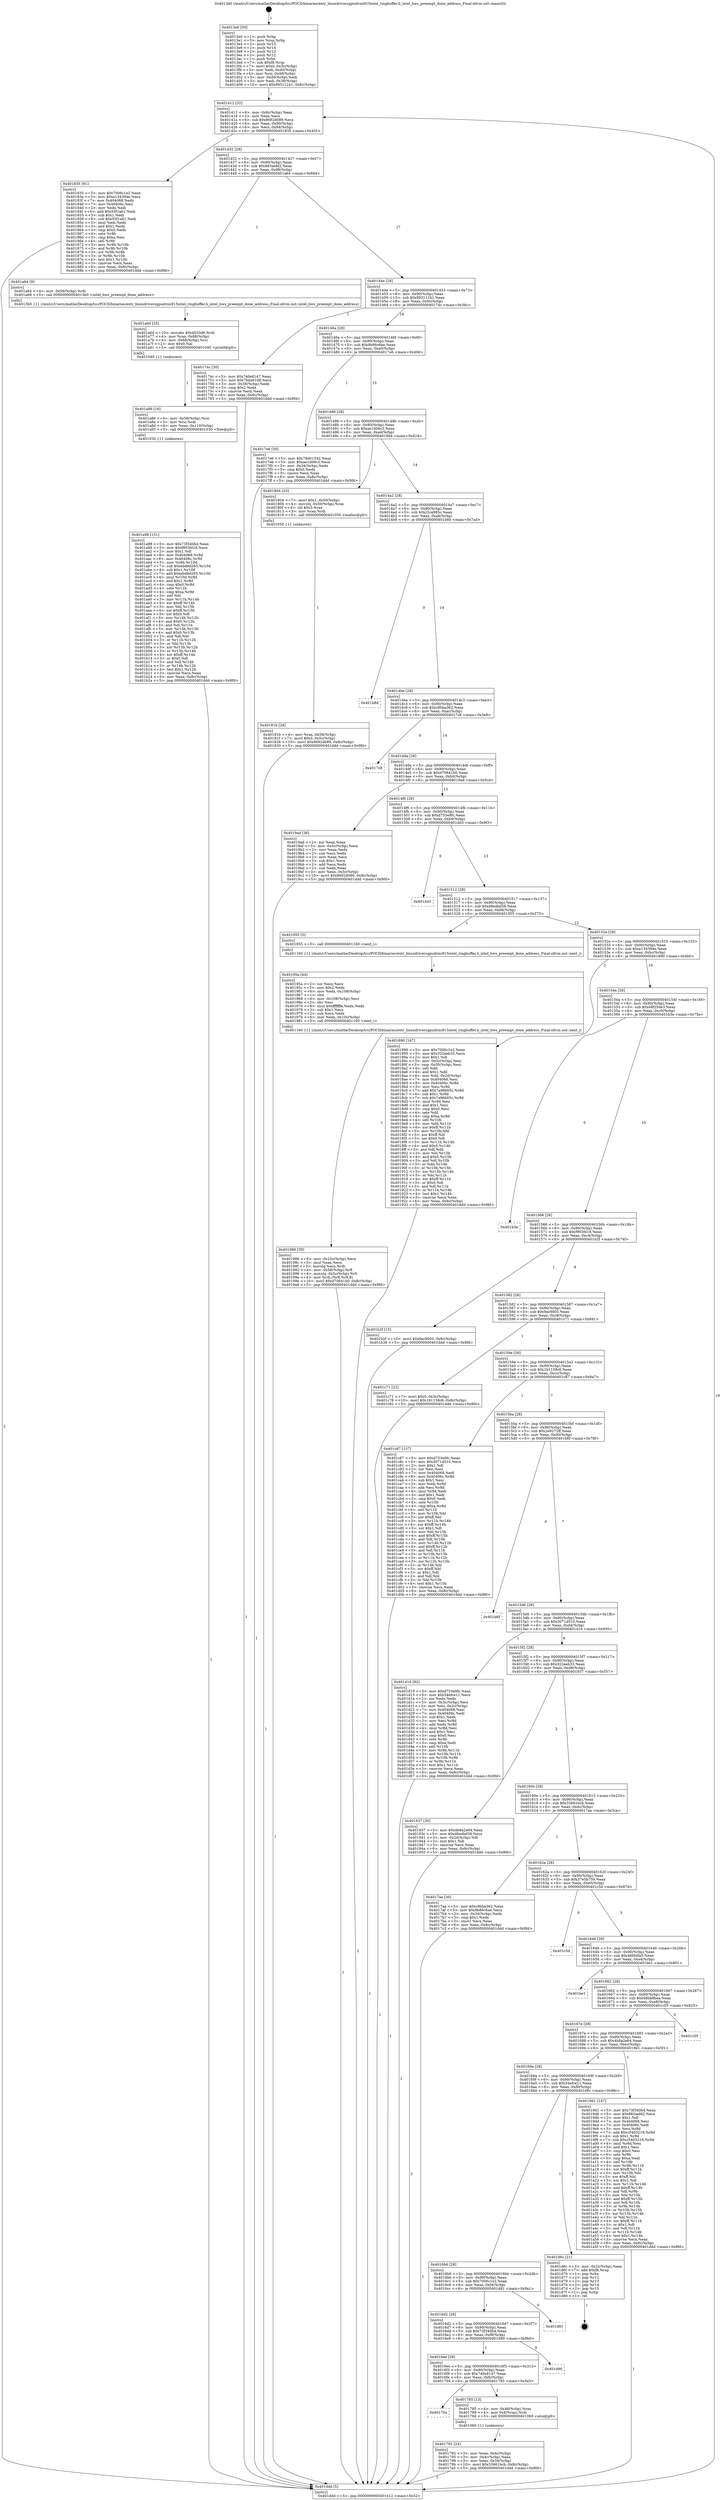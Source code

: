 digraph "0x4013e0" {
  label = "0x4013e0 (/mnt/c/Users/mathe/Desktop/tcc/POCII/binaries/extr_linuxdriversgpudrmi915intel_ringbuffer.h_intel_hws_preempt_done_address_Final-ollvm.out::main(0))"
  labelloc = "t"
  node[shape=record]

  Entry [label="",width=0.3,height=0.3,shape=circle,fillcolor=black,style=filled]
  "0x401412" [label="{
     0x401412 [32]\l
     | [instrs]\l
     &nbsp;&nbsp;0x401412 \<+6\>: mov -0x8c(%rbp),%eax\l
     &nbsp;&nbsp;0x401418 \<+2\>: mov %eax,%ecx\l
     &nbsp;&nbsp;0x40141a \<+6\>: sub $0x8692d089,%ecx\l
     &nbsp;&nbsp;0x401420 \<+6\>: mov %eax,-0x90(%rbp)\l
     &nbsp;&nbsp;0x401426 \<+6\>: mov %ecx,-0x94(%rbp)\l
     &nbsp;&nbsp;0x40142c \<+6\>: je 0000000000401835 \<main+0x455\>\l
  }"]
  "0x401835" [label="{
     0x401835 [91]\l
     | [instrs]\l
     &nbsp;&nbsp;0x401835 \<+5\>: mov $0x7006c1e2,%eax\l
     &nbsp;&nbsp;0x40183a \<+5\>: mov $0xe134394e,%ecx\l
     &nbsp;&nbsp;0x40183f \<+7\>: mov 0x404068,%edx\l
     &nbsp;&nbsp;0x401846 \<+7\>: mov 0x40406c,%esi\l
     &nbsp;&nbsp;0x40184d \<+2\>: mov %edx,%edi\l
     &nbsp;&nbsp;0x40184f \<+6\>: add $0x55f1ab1,%edi\l
     &nbsp;&nbsp;0x401855 \<+3\>: sub $0x1,%edi\l
     &nbsp;&nbsp;0x401858 \<+6\>: sub $0x55f1ab1,%edi\l
     &nbsp;&nbsp;0x40185e \<+3\>: imul %edi,%edx\l
     &nbsp;&nbsp;0x401861 \<+3\>: and $0x1,%edx\l
     &nbsp;&nbsp;0x401864 \<+3\>: cmp $0x0,%edx\l
     &nbsp;&nbsp;0x401867 \<+4\>: sete %r8b\l
     &nbsp;&nbsp;0x40186b \<+3\>: cmp $0xa,%esi\l
     &nbsp;&nbsp;0x40186e \<+4\>: setl %r9b\l
     &nbsp;&nbsp;0x401872 \<+3\>: mov %r8b,%r10b\l
     &nbsp;&nbsp;0x401875 \<+3\>: and %r9b,%r10b\l
     &nbsp;&nbsp;0x401878 \<+3\>: xor %r9b,%r8b\l
     &nbsp;&nbsp;0x40187b \<+3\>: or %r8b,%r10b\l
     &nbsp;&nbsp;0x40187e \<+4\>: test $0x1,%r10b\l
     &nbsp;&nbsp;0x401882 \<+3\>: cmovne %ecx,%eax\l
     &nbsp;&nbsp;0x401885 \<+6\>: mov %eax,-0x8c(%rbp)\l
     &nbsp;&nbsp;0x40188b \<+5\>: jmp 0000000000401ddd \<main+0x9fd\>\l
  }"]
  "0x401432" [label="{
     0x401432 [28]\l
     | [instrs]\l
     &nbsp;&nbsp;0x401432 \<+5\>: jmp 0000000000401437 \<main+0x57\>\l
     &nbsp;&nbsp;0x401437 \<+6\>: mov -0x90(%rbp),%eax\l
     &nbsp;&nbsp;0x40143d \<+5\>: sub $0x883aefd2,%eax\l
     &nbsp;&nbsp;0x401442 \<+6\>: mov %eax,-0x98(%rbp)\l
     &nbsp;&nbsp;0x401448 \<+6\>: je 0000000000401a64 \<main+0x684\>\l
  }"]
  Exit [label="",width=0.3,height=0.3,shape=circle,fillcolor=black,style=filled,peripheries=2]
  "0x401a64" [label="{
     0x401a64 [9]\l
     | [instrs]\l
     &nbsp;&nbsp;0x401a64 \<+4\>: mov -0x58(%rbp),%rdi\l
     &nbsp;&nbsp;0x401a68 \<+5\>: call 00000000004013b0 \<intel_hws_preempt_done_address\>\l
     | [calls]\l
     &nbsp;&nbsp;0x4013b0 \{1\} (/mnt/c/Users/mathe/Desktop/tcc/POCII/binaries/extr_linuxdriversgpudrmi915intel_ringbuffer.h_intel_hws_preempt_done_address_Final-ollvm.out::intel_hws_preempt_done_address)\l
  }"]
  "0x40144e" [label="{
     0x40144e [28]\l
     | [instrs]\l
     &nbsp;&nbsp;0x40144e \<+5\>: jmp 0000000000401453 \<main+0x73\>\l
     &nbsp;&nbsp;0x401453 \<+6\>: mov -0x90(%rbp),%eax\l
     &nbsp;&nbsp;0x401459 \<+5\>: sub $0x89311241,%eax\l
     &nbsp;&nbsp;0x40145e \<+6\>: mov %eax,-0x9c(%rbp)\l
     &nbsp;&nbsp;0x401464 \<+6\>: je 000000000040174c \<main+0x36c\>\l
  }"]
  "0x401a98" [label="{
     0x401a98 [151]\l
     | [instrs]\l
     &nbsp;&nbsp;0x401a98 \<+5\>: mov $0x73f340b4,%eax\l
     &nbsp;&nbsp;0x401a9d \<+5\>: mov $0xf903fd18,%ecx\l
     &nbsp;&nbsp;0x401aa2 \<+2\>: mov $0x1,%dl\l
     &nbsp;&nbsp;0x401aa4 \<+8\>: mov 0x404068,%r8d\l
     &nbsp;&nbsp;0x401aac \<+8\>: mov 0x40406c,%r9d\l
     &nbsp;&nbsp;0x401ab4 \<+3\>: mov %r8d,%r10d\l
     &nbsp;&nbsp;0x401ab7 \<+7\>: sub $0xebd6d265,%r10d\l
     &nbsp;&nbsp;0x401abe \<+4\>: sub $0x1,%r10d\l
     &nbsp;&nbsp;0x401ac2 \<+7\>: add $0xebd6d265,%r10d\l
     &nbsp;&nbsp;0x401ac9 \<+4\>: imul %r10d,%r8d\l
     &nbsp;&nbsp;0x401acd \<+4\>: and $0x1,%r8d\l
     &nbsp;&nbsp;0x401ad1 \<+4\>: cmp $0x0,%r8d\l
     &nbsp;&nbsp;0x401ad5 \<+4\>: sete %r11b\l
     &nbsp;&nbsp;0x401ad9 \<+4\>: cmp $0xa,%r9d\l
     &nbsp;&nbsp;0x401add \<+3\>: setl %bl\l
     &nbsp;&nbsp;0x401ae0 \<+3\>: mov %r11b,%r14b\l
     &nbsp;&nbsp;0x401ae3 \<+4\>: xor $0xff,%r14b\l
     &nbsp;&nbsp;0x401ae7 \<+3\>: mov %bl,%r15b\l
     &nbsp;&nbsp;0x401aea \<+4\>: xor $0xff,%r15b\l
     &nbsp;&nbsp;0x401aee \<+3\>: xor $0x0,%dl\l
     &nbsp;&nbsp;0x401af1 \<+3\>: mov %r14b,%r12b\l
     &nbsp;&nbsp;0x401af4 \<+4\>: and $0x0,%r12b\l
     &nbsp;&nbsp;0x401af8 \<+3\>: and %dl,%r11b\l
     &nbsp;&nbsp;0x401afb \<+3\>: mov %r15b,%r13b\l
     &nbsp;&nbsp;0x401afe \<+4\>: and $0x0,%r13b\l
     &nbsp;&nbsp;0x401b02 \<+2\>: and %dl,%bl\l
     &nbsp;&nbsp;0x401b04 \<+3\>: or %r11b,%r12b\l
     &nbsp;&nbsp;0x401b07 \<+3\>: or %bl,%r13b\l
     &nbsp;&nbsp;0x401b0a \<+3\>: xor %r13b,%r12b\l
     &nbsp;&nbsp;0x401b0d \<+3\>: or %r15b,%r14b\l
     &nbsp;&nbsp;0x401b10 \<+4\>: xor $0xff,%r14b\l
     &nbsp;&nbsp;0x401b14 \<+3\>: or $0x0,%dl\l
     &nbsp;&nbsp;0x401b17 \<+3\>: and %dl,%r14b\l
     &nbsp;&nbsp;0x401b1a \<+3\>: or %r14b,%r12b\l
     &nbsp;&nbsp;0x401b1d \<+4\>: test $0x1,%r12b\l
     &nbsp;&nbsp;0x401b21 \<+3\>: cmovne %ecx,%eax\l
     &nbsp;&nbsp;0x401b24 \<+6\>: mov %eax,-0x8c(%rbp)\l
     &nbsp;&nbsp;0x401b2a \<+5\>: jmp 0000000000401ddd \<main+0x9fd\>\l
  }"]
  "0x40174c" [label="{
     0x40174c [30]\l
     | [instrs]\l
     &nbsp;&nbsp;0x40174c \<+5\>: mov $0x740e8147,%eax\l
     &nbsp;&nbsp;0x401751 \<+5\>: mov $0x7bda91d8,%ecx\l
     &nbsp;&nbsp;0x401756 \<+3\>: mov -0x38(%rbp),%edx\l
     &nbsp;&nbsp;0x401759 \<+3\>: cmp $0x2,%edx\l
     &nbsp;&nbsp;0x40175c \<+3\>: cmovne %ecx,%eax\l
     &nbsp;&nbsp;0x40175f \<+6\>: mov %eax,-0x8c(%rbp)\l
     &nbsp;&nbsp;0x401765 \<+5\>: jmp 0000000000401ddd \<main+0x9fd\>\l
  }"]
  "0x40146a" [label="{
     0x40146a [28]\l
     | [instrs]\l
     &nbsp;&nbsp;0x40146a \<+5\>: jmp 000000000040146f \<main+0x8f\>\l
     &nbsp;&nbsp;0x40146f \<+6\>: mov -0x90(%rbp),%eax\l
     &nbsp;&nbsp;0x401475 \<+5\>: sub $0x9b86c6ae,%eax\l
     &nbsp;&nbsp;0x40147a \<+6\>: mov %eax,-0xa0(%rbp)\l
     &nbsp;&nbsp;0x401480 \<+6\>: je 00000000004017e6 \<main+0x406\>\l
  }"]
  "0x401ddd" [label="{
     0x401ddd [5]\l
     | [instrs]\l
     &nbsp;&nbsp;0x401ddd \<+5\>: jmp 0000000000401412 \<main+0x32\>\l
  }"]
  "0x4013e0" [label="{
     0x4013e0 [50]\l
     | [instrs]\l
     &nbsp;&nbsp;0x4013e0 \<+1\>: push %rbp\l
     &nbsp;&nbsp;0x4013e1 \<+3\>: mov %rsp,%rbp\l
     &nbsp;&nbsp;0x4013e4 \<+2\>: push %r15\l
     &nbsp;&nbsp;0x4013e6 \<+2\>: push %r14\l
     &nbsp;&nbsp;0x4013e8 \<+2\>: push %r13\l
     &nbsp;&nbsp;0x4013ea \<+2\>: push %r12\l
     &nbsp;&nbsp;0x4013ec \<+1\>: push %rbx\l
     &nbsp;&nbsp;0x4013ed \<+7\>: sub $0xf8,%rsp\l
     &nbsp;&nbsp;0x4013f4 \<+7\>: movl $0x0,-0x3c(%rbp)\l
     &nbsp;&nbsp;0x4013fb \<+3\>: mov %edi,-0x40(%rbp)\l
     &nbsp;&nbsp;0x4013fe \<+4\>: mov %rsi,-0x48(%rbp)\l
     &nbsp;&nbsp;0x401402 \<+3\>: mov -0x40(%rbp),%edi\l
     &nbsp;&nbsp;0x401405 \<+3\>: mov %edi,-0x38(%rbp)\l
     &nbsp;&nbsp;0x401408 \<+10\>: movl $0x89311241,-0x8c(%rbp)\l
  }"]
  "0x401a86" [label="{
     0x401a86 [18]\l
     | [instrs]\l
     &nbsp;&nbsp;0x401a86 \<+4\>: mov -0x58(%rbp),%rsi\l
     &nbsp;&nbsp;0x401a8a \<+3\>: mov %rsi,%rdi\l
     &nbsp;&nbsp;0x401a8d \<+6\>: mov %eax,-0x110(%rbp)\l
     &nbsp;&nbsp;0x401a93 \<+5\>: call 0000000000401030 \<free@plt\>\l
     | [calls]\l
     &nbsp;&nbsp;0x401030 \{1\} (unknown)\l
  }"]
  "0x4017e6" [label="{
     0x4017e6 [30]\l
     | [instrs]\l
     &nbsp;&nbsp;0x4017e6 \<+5\>: mov $0x78d01542,%eax\l
     &nbsp;&nbsp;0x4017eb \<+5\>: mov $0xae1d06c3,%ecx\l
     &nbsp;&nbsp;0x4017f0 \<+3\>: mov -0x34(%rbp),%edx\l
     &nbsp;&nbsp;0x4017f3 \<+3\>: cmp $0x0,%edx\l
     &nbsp;&nbsp;0x4017f6 \<+3\>: cmove %ecx,%eax\l
     &nbsp;&nbsp;0x4017f9 \<+6\>: mov %eax,-0x8c(%rbp)\l
     &nbsp;&nbsp;0x4017ff \<+5\>: jmp 0000000000401ddd \<main+0x9fd\>\l
  }"]
  "0x401486" [label="{
     0x401486 [28]\l
     | [instrs]\l
     &nbsp;&nbsp;0x401486 \<+5\>: jmp 000000000040148b \<main+0xab\>\l
     &nbsp;&nbsp;0x40148b \<+6\>: mov -0x90(%rbp),%eax\l
     &nbsp;&nbsp;0x401491 \<+5\>: sub $0xae1d06c3,%eax\l
     &nbsp;&nbsp;0x401496 \<+6\>: mov %eax,-0xa4(%rbp)\l
     &nbsp;&nbsp;0x40149c \<+6\>: je 0000000000401804 \<main+0x424\>\l
  }"]
  "0x401a6d" [label="{
     0x401a6d [25]\l
     | [instrs]\l
     &nbsp;&nbsp;0x401a6d \<+10\>: movabs $0x4020d6,%rdi\l
     &nbsp;&nbsp;0x401a77 \<+4\>: mov %rax,-0x68(%rbp)\l
     &nbsp;&nbsp;0x401a7b \<+4\>: mov -0x68(%rbp),%rsi\l
     &nbsp;&nbsp;0x401a7f \<+2\>: mov $0x0,%al\l
     &nbsp;&nbsp;0x401a81 \<+5\>: call 0000000000401040 \<printf@plt\>\l
     | [calls]\l
     &nbsp;&nbsp;0x401040 \{1\} (unknown)\l
  }"]
  "0x401804" [label="{
     0x401804 [23]\l
     | [instrs]\l
     &nbsp;&nbsp;0x401804 \<+7\>: movl $0x1,-0x50(%rbp)\l
     &nbsp;&nbsp;0x40180b \<+4\>: movslq -0x50(%rbp),%rax\l
     &nbsp;&nbsp;0x40180f \<+4\>: shl $0x3,%rax\l
     &nbsp;&nbsp;0x401813 \<+3\>: mov %rax,%rdi\l
     &nbsp;&nbsp;0x401816 \<+5\>: call 0000000000401050 \<malloc@plt\>\l
     | [calls]\l
     &nbsp;&nbsp;0x401050 \{1\} (unknown)\l
  }"]
  "0x4014a2" [label="{
     0x4014a2 [28]\l
     | [instrs]\l
     &nbsp;&nbsp;0x4014a2 \<+5\>: jmp 00000000004014a7 \<main+0xc7\>\l
     &nbsp;&nbsp;0x4014a7 \<+6\>: mov -0x90(%rbp),%eax\l
     &nbsp;&nbsp;0x4014ad \<+5\>: sub $0xc2ca985c,%eax\l
     &nbsp;&nbsp;0x4014b2 \<+6\>: mov %eax,-0xa8(%rbp)\l
     &nbsp;&nbsp;0x4014b8 \<+6\>: je 0000000000401b8d \<main+0x7ad\>\l
  }"]
  "0x401986" [label="{
     0x401986 [39]\l
     | [instrs]\l
     &nbsp;&nbsp;0x401986 \<+6\>: mov -0x10c(%rbp),%ecx\l
     &nbsp;&nbsp;0x40198c \<+3\>: imul %eax,%ecx\l
     &nbsp;&nbsp;0x40198f \<+3\>: movslq %ecx,%rdi\l
     &nbsp;&nbsp;0x401992 \<+4\>: mov -0x58(%rbp),%r8\l
     &nbsp;&nbsp;0x401996 \<+4\>: movslq -0x5c(%rbp),%r9\l
     &nbsp;&nbsp;0x40199a \<+4\>: mov %rdi,(%r8,%r9,8)\l
     &nbsp;&nbsp;0x40199e \<+10\>: movl $0xd70641b0,-0x8c(%rbp)\l
     &nbsp;&nbsp;0x4019a8 \<+5\>: jmp 0000000000401ddd \<main+0x9fd\>\l
  }"]
  "0x401b8d" [label="{
     0x401b8d\l
  }", style=dashed]
  "0x4014be" [label="{
     0x4014be [28]\l
     | [instrs]\l
     &nbsp;&nbsp;0x4014be \<+5\>: jmp 00000000004014c3 \<main+0xe3\>\l
     &nbsp;&nbsp;0x4014c3 \<+6\>: mov -0x90(%rbp),%eax\l
     &nbsp;&nbsp;0x4014c9 \<+5\>: sub $0xc9bba362,%eax\l
     &nbsp;&nbsp;0x4014ce \<+6\>: mov %eax,-0xac(%rbp)\l
     &nbsp;&nbsp;0x4014d4 \<+6\>: je 00000000004017c8 \<main+0x3e8\>\l
  }"]
  "0x40195a" [label="{
     0x40195a [44]\l
     | [instrs]\l
     &nbsp;&nbsp;0x40195a \<+2\>: xor %ecx,%ecx\l
     &nbsp;&nbsp;0x40195c \<+5\>: mov $0x2,%edx\l
     &nbsp;&nbsp;0x401961 \<+6\>: mov %edx,-0x108(%rbp)\l
     &nbsp;&nbsp;0x401967 \<+1\>: cltd\l
     &nbsp;&nbsp;0x401968 \<+6\>: mov -0x108(%rbp),%esi\l
     &nbsp;&nbsp;0x40196e \<+2\>: idiv %esi\l
     &nbsp;&nbsp;0x401970 \<+6\>: imul $0xfffffffe,%edx,%edx\l
     &nbsp;&nbsp;0x401976 \<+3\>: sub $0x1,%ecx\l
     &nbsp;&nbsp;0x401979 \<+2\>: sub %ecx,%edx\l
     &nbsp;&nbsp;0x40197b \<+6\>: mov %edx,-0x10c(%rbp)\l
     &nbsp;&nbsp;0x401981 \<+5\>: call 0000000000401160 \<next_i\>\l
     | [calls]\l
     &nbsp;&nbsp;0x401160 \{1\} (/mnt/c/Users/mathe/Desktop/tcc/POCII/binaries/extr_linuxdriversgpudrmi915intel_ringbuffer.h_intel_hws_preempt_done_address_Final-ollvm.out::next_i)\l
  }"]
  "0x4017c8" [label="{
     0x4017c8\l
  }", style=dashed]
  "0x4014da" [label="{
     0x4014da [28]\l
     | [instrs]\l
     &nbsp;&nbsp;0x4014da \<+5\>: jmp 00000000004014df \<main+0xff\>\l
     &nbsp;&nbsp;0x4014df \<+6\>: mov -0x90(%rbp),%eax\l
     &nbsp;&nbsp;0x4014e5 \<+5\>: sub $0xd70641b0,%eax\l
     &nbsp;&nbsp;0x4014ea \<+6\>: mov %eax,-0xb0(%rbp)\l
     &nbsp;&nbsp;0x4014f0 \<+6\>: je 00000000004019ad \<main+0x5cd\>\l
  }"]
  "0x40181b" [label="{
     0x40181b [26]\l
     | [instrs]\l
     &nbsp;&nbsp;0x40181b \<+4\>: mov %rax,-0x58(%rbp)\l
     &nbsp;&nbsp;0x40181f \<+7\>: movl $0x0,-0x5c(%rbp)\l
     &nbsp;&nbsp;0x401826 \<+10\>: movl $0x8692d089,-0x8c(%rbp)\l
     &nbsp;&nbsp;0x401830 \<+5\>: jmp 0000000000401ddd \<main+0x9fd\>\l
  }"]
  "0x4019ad" [label="{
     0x4019ad [36]\l
     | [instrs]\l
     &nbsp;&nbsp;0x4019ad \<+2\>: xor %eax,%eax\l
     &nbsp;&nbsp;0x4019af \<+3\>: mov -0x5c(%rbp),%ecx\l
     &nbsp;&nbsp;0x4019b2 \<+2\>: mov %eax,%edx\l
     &nbsp;&nbsp;0x4019b4 \<+2\>: sub %ecx,%edx\l
     &nbsp;&nbsp;0x4019b6 \<+2\>: mov %eax,%ecx\l
     &nbsp;&nbsp;0x4019b8 \<+3\>: sub $0x1,%ecx\l
     &nbsp;&nbsp;0x4019bb \<+2\>: add %ecx,%edx\l
     &nbsp;&nbsp;0x4019bd \<+2\>: sub %edx,%eax\l
     &nbsp;&nbsp;0x4019bf \<+3\>: mov %eax,-0x5c(%rbp)\l
     &nbsp;&nbsp;0x4019c2 \<+10\>: movl $0x8692d089,-0x8c(%rbp)\l
     &nbsp;&nbsp;0x4019cc \<+5\>: jmp 0000000000401ddd \<main+0x9fd\>\l
  }"]
  "0x4014f6" [label="{
     0x4014f6 [28]\l
     | [instrs]\l
     &nbsp;&nbsp;0x4014f6 \<+5\>: jmp 00000000004014fb \<main+0x11b\>\l
     &nbsp;&nbsp;0x4014fb \<+6\>: mov -0x90(%rbp),%eax\l
     &nbsp;&nbsp;0x401501 \<+5\>: sub $0xd753e9fc,%eax\l
     &nbsp;&nbsp;0x401506 \<+6\>: mov %eax,-0xb4(%rbp)\l
     &nbsp;&nbsp;0x40150c \<+6\>: je 0000000000401dd3 \<main+0x9f3\>\l
  }"]
  "0x401792" [label="{
     0x401792 [24]\l
     | [instrs]\l
     &nbsp;&nbsp;0x401792 \<+3\>: mov %eax,-0x4c(%rbp)\l
     &nbsp;&nbsp;0x401795 \<+3\>: mov -0x4c(%rbp),%eax\l
     &nbsp;&nbsp;0x401798 \<+3\>: mov %eax,-0x34(%rbp)\l
     &nbsp;&nbsp;0x40179b \<+10\>: movl $0x33661bcb,-0x8c(%rbp)\l
     &nbsp;&nbsp;0x4017a5 \<+5\>: jmp 0000000000401ddd \<main+0x9fd\>\l
  }"]
  "0x401dd3" [label="{
     0x401dd3\l
  }", style=dashed]
  "0x401512" [label="{
     0x401512 [28]\l
     | [instrs]\l
     &nbsp;&nbsp;0x401512 \<+5\>: jmp 0000000000401517 \<main+0x137\>\l
     &nbsp;&nbsp;0x401517 \<+6\>: mov -0x90(%rbp),%eax\l
     &nbsp;&nbsp;0x40151d \<+5\>: sub $0xd8edbd38,%eax\l
     &nbsp;&nbsp;0x401522 \<+6\>: mov %eax,-0xb8(%rbp)\l
     &nbsp;&nbsp;0x401528 \<+6\>: je 0000000000401955 \<main+0x575\>\l
  }"]
  "0x40170a" [label="{
     0x40170a\l
  }", style=dashed]
  "0x401955" [label="{
     0x401955 [5]\l
     | [instrs]\l
     &nbsp;&nbsp;0x401955 \<+5\>: call 0000000000401160 \<next_i\>\l
     | [calls]\l
     &nbsp;&nbsp;0x401160 \{1\} (/mnt/c/Users/mathe/Desktop/tcc/POCII/binaries/extr_linuxdriversgpudrmi915intel_ringbuffer.h_intel_hws_preempt_done_address_Final-ollvm.out::next_i)\l
  }"]
  "0x40152e" [label="{
     0x40152e [28]\l
     | [instrs]\l
     &nbsp;&nbsp;0x40152e \<+5\>: jmp 0000000000401533 \<main+0x153\>\l
     &nbsp;&nbsp;0x401533 \<+6\>: mov -0x90(%rbp),%eax\l
     &nbsp;&nbsp;0x401539 \<+5\>: sub $0xe134394e,%eax\l
     &nbsp;&nbsp;0x40153e \<+6\>: mov %eax,-0xbc(%rbp)\l
     &nbsp;&nbsp;0x401544 \<+6\>: je 0000000000401890 \<main+0x4b0\>\l
  }"]
  "0x401785" [label="{
     0x401785 [13]\l
     | [instrs]\l
     &nbsp;&nbsp;0x401785 \<+4\>: mov -0x48(%rbp),%rax\l
     &nbsp;&nbsp;0x401789 \<+4\>: mov 0x8(%rax),%rdi\l
     &nbsp;&nbsp;0x40178d \<+5\>: call 0000000000401060 \<atoi@plt\>\l
     | [calls]\l
     &nbsp;&nbsp;0x401060 \{1\} (unknown)\l
  }"]
  "0x401890" [label="{
     0x401890 [167]\l
     | [instrs]\l
     &nbsp;&nbsp;0x401890 \<+5\>: mov $0x7006c1e2,%eax\l
     &nbsp;&nbsp;0x401895 \<+5\>: mov $0x322eeb33,%ecx\l
     &nbsp;&nbsp;0x40189a \<+2\>: mov $0x1,%dl\l
     &nbsp;&nbsp;0x40189c \<+3\>: mov -0x5c(%rbp),%esi\l
     &nbsp;&nbsp;0x40189f \<+3\>: cmp -0x50(%rbp),%esi\l
     &nbsp;&nbsp;0x4018a2 \<+4\>: setl %dil\l
     &nbsp;&nbsp;0x4018a6 \<+4\>: and $0x1,%dil\l
     &nbsp;&nbsp;0x4018aa \<+4\>: mov %dil,-0x2d(%rbp)\l
     &nbsp;&nbsp;0x4018ae \<+7\>: mov 0x404068,%esi\l
     &nbsp;&nbsp;0x4018b5 \<+8\>: mov 0x40406c,%r8d\l
     &nbsp;&nbsp;0x4018bd \<+3\>: mov %esi,%r9d\l
     &nbsp;&nbsp;0x4018c0 \<+7\>: add $0x7a96b05c,%r9d\l
     &nbsp;&nbsp;0x4018c7 \<+4\>: sub $0x1,%r9d\l
     &nbsp;&nbsp;0x4018cb \<+7\>: sub $0x7a96b05c,%r9d\l
     &nbsp;&nbsp;0x4018d2 \<+4\>: imul %r9d,%esi\l
     &nbsp;&nbsp;0x4018d6 \<+3\>: and $0x1,%esi\l
     &nbsp;&nbsp;0x4018d9 \<+3\>: cmp $0x0,%esi\l
     &nbsp;&nbsp;0x4018dc \<+4\>: sete %dil\l
     &nbsp;&nbsp;0x4018e0 \<+4\>: cmp $0xa,%r8d\l
     &nbsp;&nbsp;0x4018e4 \<+4\>: setl %r10b\l
     &nbsp;&nbsp;0x4018e8 \<+3\>: mov %dil,%r11b\l
     &nbsp;&nbsp;0x4018eb \<+4\>: xor $0xff,%r11b\l
     &nbsp;&nbsp;0x4018ef \<+3\>: mov %r10b,%bl\l
     &nbsp;&nbsp;0x4018f2 \<+3\>: xor $0xff,%bl\l
     &nbsp;&nbsp;0x4018f5 \<+3\>: xor $0x0,%dl\l
     &nbsp;&nbsp;0x4018f8 \<+3\>: mov %r11b,%r14b\l
     &nbsp;&nbsp;0x4018fb \<+4\>: and $0x0,%r14b\l
     &nbsp;&nbsp;0x4018ff \<+3\>: and %dl,%dil\l
     &nbsp;&nbsp;0x401902 \<+3\>: mov %bl,%r15b\l
     &nbsp;&nbsp;0x401905 \<+4\>: and $0x0,%r15b\l
     &nbsp;&nbsp;0x401909 \<+3\>: and %dl,%r10b\l
     &nbsp;&nbsp;0x40190c \<+3\>: or %dil,%r14b\l
     &nbsp;&nbsp;0x40190f \<+3\>: or %r10b,%r15b\l
     &nbsp;&nbsp;0x401912 \<+3\>: xor %r15b,%r14b\l
     &nbsp;&nbsp;0x401915 \<+3\>: or %bl,%r11b\l
     &nbsp;&nbsp;0x401918 \<+4\>: xor $0xff,%r11b\l
     &nbsp;&nbsp;0x40191c \<+3\>: or $0x0,%dl\l
     &nbsp;&nbsp;0x40191f \<+3\>: and %dl,%r11b\l
     &nbsp;&nbsp;0x401922 \<+3\>: or %r11b,%r14b\l
     &nbsp;&nbsp;0x401925 \<+4\>: test $0x1,%r14b\l
     &nbsp;&nbsp;0x401929 \<+3\>: cmovne %ecx,%eax\l
     &nbsp;&nbsp;0x40192c \<+6\>: mov %eax,-0x8c(%rbp)\l
     &nbsp;&nbsp;0x401932 \<+5\>: jmp 0000000000401ddd \<main+0x9fd\>\l
  }"]
  "0x40154a" [label="{
     0x40154a [28]\l
     | [instrs]\l
     &nbsp;&nbsp;0x40154a \<+5\>: jmp 000000000040154f \<main+0x16f\>\l
     &nbsp;&nbsp;0x40154f \<+6\>: mov -0x90(%rbp),%eax\l
     &nbsp;&nbsp;0x401555 \<+5\>: sub $0xe8f25de3,%eax\l
     &nbsp;&nbsp;0x40155a \<+6\>: mov %eax,-0xc0(%rbp)\l
     &nbsp;&nbsp;0x401560 \<+6\>: je 0000000000401b3e \<main+0x75e\>\l
  }"]
  "0x4016ee" [label="{
     0x4016ee [28]\l
     | [instrs]\l
     &nbsp;&nbsp;0x4016ee \<+5\>: jmp 00000000004016f3 \<main+0x313\>\l
     &nbsp;&nbsp;0x4016f3 \<+6\>: mov -0x90(%rbp),%eax\l
     &nbsp;&nbsp;0x4016f9 \<+5\>: sub $0x740e8147,%eax\l
     &nbsp;&nbsp;0x4016fe \<+6\>: mov %eax,-0xfc(%rbp)\l
     &nbsp;&nbsp;0x401704 \<+6\>: je 0000000000401785 \<main+0x3a5\>\l
  }"]
  "0x401b3e" [label="{
     0x401b3e\l
  }", style=dashed]
  "0x401566" [label="{
     0x401566 [28]\l
     | [instrs]\l
     &nbsp;&nbsp;0x401566 \<+5\>: jmp 000000000040156b \<main+0x18b\>\l
     &nbsp;&nbsp;0x40156b \<+6\>: mov -0x90(%rbp),%eax\l
     &nbsp;&nbsp;0x401571 \<+5\>: sub $0xf903fd18,%eax\l
     &nbsp;&nbsp;0x401576 \<+6\>: mov %eax,-0xc4(%rbp)\l
     &nbsp;&nbsp;0x40157c \<+6\>: je 0000000000401b2f \<main+0x74f\>\l
  }"]
  "0x401d90" [label="{
     0x401d90\l
  }", style=dashed]
  "0x401b2f" [label="{
     0x401b2f [15]\l
     | [instrs]\l
     &nbsp;&nbsp;0x401b2f \<+10\>: movl $0x9ac9003,-0x8c(%rbp)\l
     &nbsp;&nbsp;0x401b39 \<+5\>: jmp 0000000000401ddd \<main+0x9fd\>\l
  }"]
  "0x401582" [label="{
     0x401582 [28]\l
     | [instrs]\l
     &nbsp;&nbsp;0x401582 \<+5\>: jmp 0000000000401587 \<main+0x1a7\>\l
     &nbsp;&nbsp;0x401587 \<+6\>: mov -0x90(%rbp),%eax\l
     &nbsp;&nbsp;0x40158d \<+5\>: sub $0x9ac9003,%eax\l
     &nbsp;&nbsp;0x401592 \<+6\>: mov %eax,-0xc8(%rbp)\l
     &nbsp;&nbsp;0x401598 \<+6\>: je 0000000000401c71 \<main+0x891\>\l
  }"]
  "0x4016d2" [label="{
     0x4016d2 [28]\l
     | [instrs]\l
     &nbsp;&nbsp;0x4016d2 \<+5\>: jmp 00000000004016d7 \<main+0x2f7\>\l
     &nbsp;&nbsp;0x4016d7 \<+6\>: mov -0x90(%rbp),%eax\l
     &nbsp;&nbsp;0x4016dd \<+5\>: sub $0x73f340b4,%eax\l
     &nbsp;&nbsp;0x4016e2 \<+6\>: mov %eax,-0xf8(%rbp)\l
     &nbsp;&nbsp;0x4016e8 \<+6\>: je 0000000000401d90 \<main+0x9b0\>\l
  }"]
  "0x401c71" [label="{
     0x401c71 [22]\l
     | [instrs]\l
     &nbsp;&nbsp;0x401c71 \<+7\>: movl $0x0,-0x3c(%rbp)\l
     &nbsp;&nbsp;0x401c78 \<+10\>: movl $0x1b1158c6,-0x8c(%rbp)\l
     &nbsp;&nbsp;0x401c82 \<+5\>: jmp 0000000000401ddd \<main+0x9fd\>\l
  }"]
  "0x40159e" [label="{
     0x40159e [28]\l
     | [instrs]\l
     &nbsp;&nbsp;0x40159e \<+5\>: jmp 00000000004015a3 \<main+0x1c3\>\l
     &nbsp;&nbsp;0x4015a3 \<+6\>: mov -0x90(%rbp),%eax\l
     &nbsp;&nbsp;0x4015a9 \<+5\>: sub $0x1b1158c6,%eax\l
     &nbsp;&nbsp;0x4015ae \<+6\>: mov %eax,-0xcc(%rbp)\l
     &nbsp;&nbsp;0x4015b4 \<+6\>: je 0000000000401c87 \<main+0x8a7\>\l
  }"]
  "0x401d81" [label="{
     0x401d81\l
  }", style=dashed]
  "0x401c87" [label="{
     0x401c87 [137]\l
     | [instrs]\l
     &nbsp;&nbsp;0x401c87 \<+5\>: mov $0xd753e9fc,%eax\l
     &nbsp;&nbsp;0x401c8c \<+5\>: mov $0x3071d510,%ecx\l
     &nbsp;&nbsp;0x401c91 \<+2\>: mov $0x1,%dl\l
     &nbsp;&nbsp;0x401c93 \<+2\>: xor %esi,%esi\l
     &nbsp;&nbsp;0x401c95 \<+7\>: mov 0x404068,%edi\l
     &nbsp;&nbsp;0x401c9c \<+8\>: mov 0x40406c,%r8d\l
     &nbsp;&nbsp;0x401ca4 \<+3\>: sub $0x1,%esi\l
     &nbsp;&nbsp;0x401ca7 \<+3\>: mov %edi,%r9d\l
     &nbsp;&nbsp;0x401caa \<+3\>: add %esi,%r9d\l
     &nbsp;&nbsp;0x401cad \<+4\>: imul %r9d,%edi\l
     &nbsp;&nbsp;0x401cb1 \<+3\>: and $0x1,%edi\l
     &nbsp;&nbsp;0x401cb4 \<+3\>: cmp $0x0,%edi\l
     &nbsp;&nbsp;0x401cb7 \<+4\>: sete %r10b\l
     &nbsp;&nbsp;0x401cbb \<+4\>: cmp $0xa,%r8d\l
     &nbsp;&nbsp;0x401cbf \<+4\>: setl %r11b\l
     &nbsp;&nbsp;0x401cc3 \<+3\>: mov %r10b,%bl\l
     &nbsp;&nbsp;0x401cc6 \<+3\>: xor $0xff,%bl\l
     &nbsp;&nbsp;0x401cc9 \<+3\>: mov %r11b,%r14b\l
     &nbsp;&nbsp;0x401ccc \<+4\>: xor $0xff,%r14b\l
     &nbsp;&nbsp;0x401cd0 \<+3\>: xor $0x1,%dl\l
     &nbsp;&nbsp;0x401cd3 \<+3\>: mov %bl,%r15b\l
     &nbsp;&nbsp;0x401cd6 \<+4\>: and $0xff,%r15b\l
     &nbsp;&nbsp;0x401cda \<+3\>: and %dl,%r10b\l
     &nbsp;&nbsp;0x401cdd \<+3\>: mov %r14b,%r12b\l
     &nbsp;&nbsp;0x401ce0 \<+4\>: and $0xff,%r12b\l
     &nbsp;&nbsp;0x401ce4 \<+3\>: and %dl,%r11b\l
     &nbsp;&nbsp;0x401ce7 \<+3\>: or %r10b,%r15b\l
     &nbsp;&nbsp;0x401cea \<+3\>: or %r11b,%r12b\l
     &nbsp;&nbsp;0x401ced \<+3\>: xor %r12b,%r15b\l
     &nbsp;&nbsp;0x401cf0 \<+3\>: or %r14b,%bl\l
     &nbsp;&nbsp;0x401cf3 \<+3\>: xor $0xff,%bl\l
     &nbsp;&nbsp;0x401cf6 \<+3\>: or $0x1,%dl\l
     &nbsp;&nbsp;0x401cf9 \<+2\>: and %dl,%bl\l
     &nbsp;&nbsp;0x401cfb \<+3\>: or %bl,%r15b\l
     &nbsp;&nbsp;0x401cfe \<+4\>: test $0x1,%r15b\l
     &nbsp;&nbsp;0x401d02 \<+3\>: cmovne %ecx,%eax\l
     &nbsp;&nbsp;0x401d05 \<+6\>: mov %eax,-0x8c(%rbp)\l
     &nbsp;&nbsp;0x401d0b \<+5\>: jmp 0000000000401ddd \<main+0x9fd\>\l
  }"]
  "0x4015ba" [label="{
     0x4015ba [28]\l
     | [instrs]\l
     &nbsp;&nbsp;0x4015ba \<+5\>: jmp 00000000004015bf \<main+0x1df\>\l
     &nbsp;&nbsp;0x4015bf \<+6\>: mov -0x90(%rbp),%eax\l
     &nbsp;&nbsp;0x4015c5 \<+5\>: sub $0x2e9272ff,%eax\l
     &nbsp;&nbsp;0x4015ca \<+6\>: mov %eax,-0xd0(%rbp)\l
     &nbsp;&nbsp;0x4015d0 \<+6\>: je 0000000000401b6f \<main+0x78f\>\l
  }"]
  "0x4016b6" [label="{
     0x4016b6 [28]\l
     | [instrs]\l
     &nbsp;&nbsp;0x4016b6 \<+5\>: jmp 00000000004016bb \<main+0x2db\>\l
     &nbsp;&nbsp;0x4016bb \<+6\>: mov -0x90(%rbp),%eax\l
     &nbsp;&nbsp;0x4016c1 \<+5\>: sub $0x7006c1e2,%eax\l
     &nbsp;&nbsp;0x4016c6 \<+6\>: mov %eax,-0xf4(%rbp)\l
     &nbsp;&nbsp;0x4016cc \<+6\>: je 0000000000401d81 \<main+0x9a1\>\l
  }"]
  "0x401b6f" [label="{
     0x401b6f\l
  }", style=dashed]
  "0x4015d6" [label="{
     0x4015d6 [28]\l
     | [instrs]\l
     &nbsp;&nbsp;0x4015d6 \<+5\>: jmp 00000000004015db \<main+0x1fb\>\l
     &nbsp;&nbsp;0x4015db \<+6\>: mov -0x90(%rbp),%eax\l
     &nbsp;&nbsp;0x4015e1 \<+5\>: sub $0x3071d510,%eax\l
     &nbsp;&nbsp;0x4015e6 \<+6\>: mov %eax,-0xd4(%rbp)\l
     &nbsp;&nbsp;0x4015ec \<+6\>: je 0000000000401d10 \<main+0x930\>\l
  }"]
  "0x401d6c" [label="{
     0x401d6c [21]\l
     | [instrs]\l
     &nbsp;&nbsp;0x401d6c \<+3\>: mov -0x2c(%rbp),%eax\l
     &nbsp;&nbsp;0x401d6f \<+7\>: add $0xf8,%rsp\l
     &nbsp;&nbsp;0x401d76 \<+1\>: pop %rbx\l
     &nbsp;&nbsp;0x401d77 \<+2\>: pop %r12\l
     &nbsp;&nbsp;0x401d79 \<+2\>: pop %r13\l
     &nbsp;&nbsp;0x401d7b \<+2\>: pop %r14\l
     &nbsp;&nbsp;0x401d7d \<+2\>: pop %r15\l
     &nbsp;&nbsp;0x401d7f \<+1\>: pop %rbp\l
     &nbsp;&nbsp;0x401d80 \<+1\>: ret\l
  }"]
  "0x401d10" [label="{
     0x401d10 [92]\l
     | [instrs]\l
     &nbsp;&nbsp;0x401d10 \<+5\>: mov $0xd753e9fc,%eax\l
     &nbsp;&nbsp;0x401d15 \<+5\>: mov $0x54efce11,%ecx\l
     &nbsp;&nbsp;0x401d1a \<+2\>: xor %edx,%edx\l
     &nbsp;&nbsp;0x401d1c \<+3\>: mov -0x3c(%rbp),%esi\l
     &nbsp;&nbsp;0x401d1f \<+3\>: mov %esi,-0x2c(%rbp)\l
     &nbsp;&nbsp;0x401d22 \<+7\>: mov 0x404068,%esi\l
     &nbsp;&nbsp;0x401d29 \<+7\>: mov 0x40406c,%edi\l
     &nbsp;&nbsp;0x401d30 \<+3\>: sub $0x1,%edx\l
     &nbsp;&nbsp;0x401d33 \<+3\>: mov %esi,%r8d\l
     &nbsp;&nbsp;0x401d36 \<+3\>: add %edx,%r8d\l
     &nbsp;&nbsp;0x401d39 \<+4\>: imul %r8d,%esi\l
     &nbsp;&nbsp;0x401d3d \<+3\>: and $0x1,%esi\l
     &nbsp;&nbsp;0x401d40 \<+3\>: cmp $0x0,%esi\l
     &nbsp;&nbsp;0x401d43 \<+4\>: sete %r9b\l
     &nbsp;&nbsp;0x401d47 \<+3\>: cmp $0xa,%edi\l
     &nbsp;&nbsp;0x401d4a \<+4\>: setl %r10b\l
     &nbsp;&nbsp;0x401d4e \<+3\>: mov %r9b,%r11b\l
     &nbsp;&nbsp;0x401d51 \<+3\>: and %r10b,%r11b\l
     &nbsp;&nbsp;0x401d54 \<+3\>: xor %r10b,%r9b\l
     &nbsp;&nbsp;0x401d57 \<+3\>: or %r9b,%r11b\l
     &nbsp;&nbsp;0x401d5a \<+4\>: test $0x1,%r11b\l
     &nbsp;&nbsp;0x401d5e \<+3\>: cmovne %ecx,%eax\l
     &nbsp;&nbsp;0x401d61 \<+6\>: mov %eax,-0x8c(%rbp)\l
     &nbsp;&nbsp;0x401d67 \<+5\>: jmp 0000000000401ddd \<main+0x9fd\>\l
  }"]
  "0x4015f2" [label="{
     0x4015f2 [28]\l
     | [instrs]\l
     &nbsp;&nbsp;0x4015f2 \<+5\>: jmp 00000000004015f7 \<main+0x217\>\l
     &nbsp;&nbsp;0x4015f7 \<+6\>: mov -0x90(%rbp),%eax\l
     &nbsp;&nbsp;0x4015fd \<+5\>: sub $0x322eeb33,%eax\l
     &nbsp;&nbsp;0x401602 \<+6\>: mov %eax,-0xd8(%rbp)\l
     &nbsp;&nbsp;0x401608 \<+6\>: je 0000000000401937 \<main+0x557\>\l
  }"]
  "0x40169a" [label="{
     0x40169a [28]\l
     | [instrs]\l
     &nbsp;&nbsp;0x40169a \<+5\>: jmp 000000000040169f \<main+0x2bf\>\l
     &nbsp;&nbsp;0x40169f \<+6\>: mov -0x90(%rbp),%eax\l
     &nbsp;&nbsp;0x4016a5 \<+5\>: sub $0x54efce11,%eax\l
     &nbsp;&nbsp;0x4016aa \<+6\>: mov %eax,-0xf0(%rbp)\l
     &nbsp;&nbsp;0x4016b0 \<+6\>: je 0000000000401d6c \<main+0x98c\>\l
  }"]
  "0x401937" [label="{
     0x401937 [30]\l
     | [instrs]\l
     &nbsp;&nbsp;0x401937 \<+5\>: mov $0x4b8a2e64,%eax\l
     &nbsp;&nbsp;0x40193c \<+5\>: mov $0xd8edbd38,%ecx\l
     &nbsp;&nbsp;0x401941 \<+3\>: mov -0x2d(%rbp),%dl\l
     &nbsp;&nbsp;0x401944 \<+3\>: test $0x1,%dl\l
     &nbsp;&nbsp;0x401947 \<+3\>: cmovne %ecx,%eax\l
     &nbsp;&nbsp;0x40194a \<+6\>: mov %eax,-0x8c(%rbp)\l
     &nbsp;&nbsp;0x401950 \<+5\>: jmp 0000000000401ddd \<main+0x9fd\>\l
  }"]
  "0x40160e" [label="{
     0x40160e [28]\l
     | [instrs]\l
     &nbsp;&nbsp;0x40160e \<+5\>: jmp 0000000000401613 \<main+0x233\>\l
     &nbsp;&nbsp;0x401613 \<+6\>: mov -0x90(%rbp),%eax\l
     &nbsp;&nbsp;0x401619 \<+5\>: sub $0x33661bcb,%eax\l
     &nbsp;&nbsp;0x40161e \<+6\>: mov %eax,-0xdc(%rbp)\l
     &nbsp;&nbsp;0x401624 \<+6\>: je 00000000004017aa \<main+0x3ca\>\l
  }"]
  "0x4019d1" [label="{
     0x4019d1 [147]\l
     | [instrs]\l
     &nbsp;&nbsp;0x4019d1 \<+5\>: mov $0x73f340b4,%eax\l
     &nbsp;&nbsp;0x4019d6 \<+5\>: mov $0x883aefd2,%ecx\l
     &nbsp;&nbsp;0x4019db \<+2\>: mov $0x1,%dl\l
     &nbsp;&nbsp;0x4019dd \<+7\>: mov 0x404068,%esi\l
     &nbsp;&nbsp;0x4019e4 \<+7\>: mov 0x40406c,%edi\l
     &nbsp;&nbsp;0x4019eb \<+3\>: mov %esi,%r8d\l
     &nbsp;&nbsp;0x4019ee \<+7\>: add $0xc5403219,%r8d\l
     &nbsp;&nbsp;0x4019f5 \<+4\>: sub $0x1,%r8d\l
     &nbsp;&nbsp;0x4019f9 \<+7\>: sub $0xc5403219,%r8d\l
     &nbsp;&nbsp;0x401a00 \<+4\>: imul %r8d,%esi\l
     &nbsp;&nbsp;0x401a04 \<+3\>: and $0x1,%esi\l
     &nbsp;&nbsp;0x401a07 \<+3\>: cmp $0x0,%esi\l
     &nbsp;&nbsp;0x401a0a \<+4\>: sete %r9b\l
     &nbsp;&nbsp;0x401a0e \<+3\>: cmp $0xa,%edi\l
     &nbsp;&nbsp;0x401a11 \<+4\>: setl %r10b\l
     &nbsp;&nbsp;0x401a15 \<+3\>: mov %r9b,%r11b\l
     &nbsp;&nbsp;0x401a18 \<+4\>: xor $0xff,%r11b\l
     &nbsp;&nbsp;0x401a1c \<+3\>: mov %r10b,%bl\l
     &nbsp;&nbsp;0x401a1f \<+3\>: xor $0xff,%bl\l
     &nbsp;&nbsp;0x401a22 \<+3\>: xor $0x1,%dl\l
     &nbsp;&nbsp;0x401a25 \<+3\>: mov %r11b,%r14b\l
     &nbsp;&nbsp;0x401a28 \<+4\>: and $0xff,%r14b\l
     &nbsp;&nbsp;0x401a2c \<+3\>: and %dl,%r9b\l
     &nbsp;&nbsp;0x401a2f \<+3\>: mov %bl,%r15b\l
     &nbsp;&nbsp;0x401a32 \<+4\>: and $0xff,%r15b\l
     &nbsp;&nbsp;0x401a36 \<+3\>: and %dl,%r10b\l
     &nbsp;&nbsp;0x401a39 \<+3\>: or %r9b,%r14b\l
     &nbsp;&nbsp;0x401a3c \<+3\>: or %r10b,%r15b\l
     &nbsp;&nbsp;0x401a3f \<+3\>: xor %r15b,%r14b\l
     &nbsp;&nbsp;0x401a42 \<+3\>: or %bl,%r11b\l
     &nbsp;&nbsp;0x401a45 \<+4\>: xor $0xff,%r11b\l
     &nbsp;&nbsp;0x401a49 \<+3\>: or $0x1,%dl\l
     &nbsp;&nbsp;0x401a4c \<+3\>: and %dl,%r11b\l
     &nbsp;&nbsp;0x401a4f \<+3\>: or %r11b,%r14b\l
     &nbsp;&nbsp;0x401a52 \<+4\>: test $0x1,%r14b\l
     &nbsp;&nbsp;0x401a56 \<+3\>: cmovne %ecx,%eax\l
     &nbsp;&nbsp;0x401a59 \<+6\>: mov %eax,-0x8c(%rbp)\l
     &nbsp;&nbsp;0x401a5f \<+5\>: jmp 0000000000401ddd \<main+0x9fd\>\l
  }"]
  "0x4017aa" [label="{
     0x4017aa [30]\l
     | [instrs]\l
     &nbsp;&nbsp;0x4017aa \<+5\>: mov $0xc9bba362,%eax\l
     &nbsp;&nbsp;0x4017af \<+5\>: mov $0x9b86c6ae,%ecx\l
     &nbsp;&nbsp;0x4017b4 \<+3\>: mov -0x34(%rbp),%edx\l
     &nbsp;&nbsp;0x4017b7 \<+3\>: cmp $0x1,%edx\l
     &nbsp;&nbsp;0x4017ba \<+3\>: cmovl %ecx,%eax\l
     &nbsp;&nbsp;0x4017bd \<+6\>: mov %eax,-0x8c(%rbp)\l
     &nbsp;&nbsp;0x4017c3 \<+5\>: jmp 0000000000401ddd \<main+0x9fd\>\l
  }"]
  "0x40162a" [label="{
     0x40162a [28]\l
     | [instrs]\l
     &nbsp;&nbsp;0x40162a \<+5\>: jmp 000000000040162f \<main+0x24f\>\l
     &nbsp;&nbsp;0x40162f \<+6\>: mov -0x90(%rbp),%eax\l
     &nbsp;&nbsp;0x401635 \<+5\>: sub $0x37e5b759,%eax\l
     &nbsp;&nbsp;0x40163a \<+6\>: mov %eax,-0xe0(%rbp)\l
     &nbsp;&nbsp;0x401640 \<+6\>: je 0000000000401c5d \<main+0x87d\>\l
  }"]
  "0x40167e" [label="{
     0x40167e [28]\l
     | [instrs]\l
     &nbsp;&nbsp;0x40167e \<+5\>: jmp 0000000000401683 \<main+0x2a3\>\l
     &nbsp;&nbsp;0x401683 \<+6\>: mov -0x90(%rbp),%eax\l
     &nbsp;&nbsp;0x401689 \<+5\>: sub $0x4b8a2e64,%eax\l
     &nbsp;&nbsp;0x40168e \<+6\>: mov %eax,-0xec(%rbp)\l
     &nbsp;&nbsp;0x401694 \<+6\>: je 00000000004019d1 \<main+0x5f1\>\l
  }"]
  "0x401c5d" [label="{
     0x401c5d\l
  }", style=dashed]
  "0x401646" [label="{
     0x401646 [28]\l
     | [instrs]\l
     &nbsp;&nbsp;0x401646 \<+5\>: jmp 000000000040164b \<main+0x26b\>\l
     &nbsp;&nbsp;0x40164b \<+6\>: mov -0x90(%rbp),%eax\l
     &nbsp;&nbsp;0x401651 \<+5\>: sub $0x46fddfa5,%eax\l
     &nbsp;&nbsp;0x401656 \<+6\>: mov %eax,-0xe4(%rbp)\l
     &nbsp;&nbsp;0x40165c \<+6\>: je 0000000000401be1 \<main+0x801\>\l
  }"]
  "0x401c05" [label="{
     0x401c05\l
  }", style=dashed]
  "0x401be1" [label="{
     0x401be1\l
  }", style=dashed]
  "0x401662" [label="{
     0x401662 [28]\l
     | [instrs]\l
     &nbsp;&nbsp;0x401662 \<+5\>: jmp 0000000000401667 \<main+0x287\>\l
     &nbsp;&nbsp;0x401667 \<+6\>: mov -0x90(%rbp),%eax\l
     &nbsp;&nbsp;0x40166d \<+5\>: sub $0x48bb8bea,%eax\l
     &nbsp;&nbsp;0x401672 \<+6\>: mov %eax,-0xe8(%rbp)\l
     &nbsp;&nbsp;0x401678 \<+6\>: je 0000000000401c05 \<main+0x825\>\l
  }"]
  Entry -> "0x4013e0" [label=" 1"]
  "0x401412" -> "0x401835" [label=" 2"]
  "0x401412" -> "0x401432" [label=" 18"]
  "0x401d6c" -> Exit [label=" 1"]
  "0x401432" -> "0x401a64" [label=" 1"]
  "0x401432" -> "0x40144e" [label=" 17"]
  "0x401d10" -> "0x401ddd" [label=" 1"]
  "0x40144e" -> "0x40174c" [label=" 1"]
  "0x40144e" -> "0x40146a" [label=" 16"]
  "0x40174c" -> "0x401ddd" [label=" 1"]
  "0x4013e0" -> "0x401412" [label=" 1"]
  "0x401ddd" -> "0x401412" [label=" 19"]
  "0x401c87" -> "0x401ddd" [label=" 1"]
  "0x40146a" -> "0x4017e6" [label=" 1"]
  "0x40146a" -> "0x401486" [label=" 15"]
  "0x401c71" -> "0x401ddd" [label=" 1"]
  "0x401486" -> "0x401804" [label=" 1"]
  "0x401486" -> "0x4014a2" [label=" 14"]
  "0x401b2f" -> "0x401ddd" [label=" 1"]
  "0x4014a2" -> "0x401b8d" [label=" 0"]
  "0x4014a2" -> "0x4014be" [label=" 14"]
  "0x401a98" -> "0x401ddd" [label=" 1"]
  "0x4014be" -> "0x4017c8" [label=" 0"]
  "0x4014be" -> "0x4014da" [label=" 14"]
  "0x401a86" -> "0x401a98" [label=" 1"]
  "0x4014da" -> "0x4019ad" [label=" 1"]
  "0x4014da" -> "0x4014f6" [label=" 13"]
  "0x401a6d" -> "0x401a86" [label=" 1"]
  "0x4014f6" -> "0x401dd3" [label=" 0"]
  "0x4014f6" -> "0x401512" [label=" 13"]
  "0x401a64" -> "0x401a6d" [label=" 1"]
  "0x401512" -> "0x401955" [label=" 1"]
  "0x401512" -> "0x40152e" [label=" 12"]
  "0x4019d1" -> "0x401ddd" [label=" 1"]
  "0x40152e" -> "0x401890" [label=" 2"]
  "0x40152e" -> "0x40154a" [label=" 10"]
  "0x4019ad" -> "0x401ddd" [label=" 1"]
  "0x40154a" -> "0x401b3e" [label=" 0"]
  "0x40154a" -> "0x401566" [label=" 10"]
  "0x40195a" -> "0x401986" [label=" 1"]
  "0x401566" -> "0x401b2f" [label=" 1"]
  "0x401566" -> "0x401582" [label=" 9"]
  "0x401955" -> "0x40195a" [label=" 1"]
  "0x401582" -> "0x401c71" [label=" 1"]
  "0x401582" -> "0x40159e" [label=" 8"]
  "0x401890" -> "0x401ddd" [label=" 2"]
  "0x40159e" -> "0x401c87" [label=" 1"]
  "0x40159e" -> "0x4015ba" [label=" 7"]
  "0x401835" -> "0x401ddd" [label=" 2"]
  "0x4015ba" -> "0x401b6f" [label=" 0"]
  "0x4015ba" -> "0x4015d6" [label=" 7"]
  "0x401804" -> "0x40181b" [label=" 1"]
  "0x4015d6" -> "0x401d10" [label=" 1"]
  "0x4015d6" -> "0x4015f2" [label=" 6"]
  "0x4017e6" -> "0x401ddd" [label=" 1"]
  "0x4015f2" -> "0x401937" [label=" 2"]
  "0x4015f2" -> "0x40160e" [label=" 4"]
  "0x401792" -> "0x401ddd" [label=" 1"]
  "0x40160e" -> "0x4017aa" [label=" 1"]
  "0x40160e" -> "0x40162a" [label=" 3"]
  "0x401785" -> "0x401792" [label=" 1"]
  "0x40162a" -> "0x401c5d" [label=" 0"]
  "0x40162a" -> "0x401646" [label=" 3"]
  "0x4016ee" -> "0x401785" [label=" 1"]
  "0x401646" -> "0x401be1" [label=" 0"]
  "0x401646" -> "0x401662" [label=" 3"]
  "0x401986" -> "0x401ddd" [label=" 1"]
  "0x401662" -> "0x401c05" [label=" 0"]
  "0x401662" -> "0x40167e" [label=" 3"]
  "0x4016ee" -> "0x40170a" [label=" 0"]
  "0x40167e" -> "0x4019d1" [label=" 1"]
  "0x40167e" -> "0x40169a" [label=" 2"]
  "0x4017aa" -> "0x401ddd" [label=" 1"]
  "0x40169a" -> "0x401d6c" [label=" 1"]
  "0x40169a" -> "0x4016b6" [label=" 1"]
  "0x40181b" -> "0x401ddd" [label=" 1"]
  "0x4016b6" -> "0x401d81" [label=" 0"]
  "0x4016b6" -> "0x4016d2" [label=" 1"]
  "0x401937" -> "0x401ddd" [label=" 2"]
  "0x4016d2" -> "0x401d90" [label=" 0"]
  "0x4016d2" -> "0x4016ee" [label=" 1"]
}
